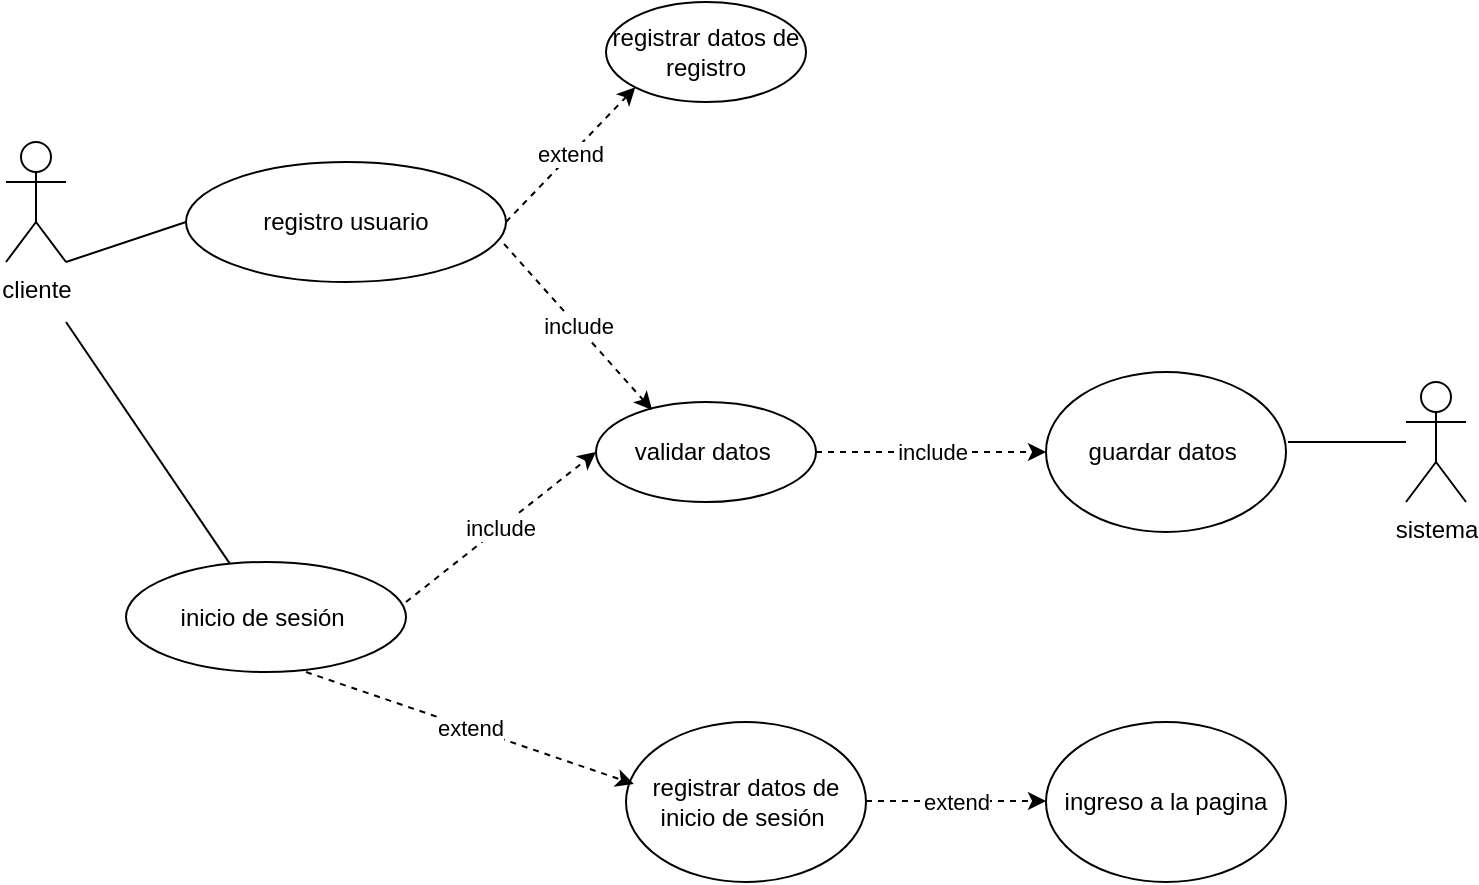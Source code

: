 <mxfile version="24.7.7">
  <diagram name="Página-1" id="u-_F7jwiHvjF2n18kXxj">
    <mxGraphModel dx="794" dy="724" grid="1" gridSize="10" guides="1" tooltips="1" connect="1" arrows="1" fold="1" page="1" pageScale="1" pageWidth="1169" pageHeight="827" math="0" shadow="0">
      <root>
        <mxCell id="0" />
        <mxCell id="1" parent="0" />
        <mxCell id="q9zzETnd1ToCVQPX5f-K-1" value="cliente" style="shape=umlActor;verticalLabelPosition=bottom;verticalAlign=top;html=1;outlineConnect=0;" parent="1" vertex="1">
          <mxGeometry x="50" y="270" width="30" height="60" as="geometry" />
        </mxCell>
        <mxCell id="q9zzETnd1ToCVQPX5f-K-2" value="registro usuario" style="ellipse;whiteSpace=wrap;html=1;" parent="1" vertex="1">
          <mxGeometry x="140" y="280" width="160" height="60" as="geometry" />
        </mxCell>
        <mxCell id="q9zzETnd1ToCVQPX5f-K-3" value="registrar datos de registro" style="ellipse;whiteSpace=wrap;html=1;" parent="1" vertex="1">
          <mxGeometry x="350" y="200" width="100" height="50" as="geometry" />
        </mxCell>
        <mxCell id="q9zzETnd1ToCVQPX5f-K-4" value="validar datos&amp;nbsp;" style="ellipse;whiteSpace=wrap;html=1;" parent="1" vertex="1">
          <mxGeometry x="345" y="400" width="110" height="50" as="geometry" />
        </mxCell>
        <mxCell id="q9zzETnd1ToCVQPX5f-K-20" value="guardar datos&amp;nbsp;" style="ellipse;whiteSpace=wrap;html=1;" parent="1" vertex="1">
          <mxGeometry x="570" y="385" width="120" height="80" as="geometry" />
        </mxCell>
        <mxCell id="q9zzETnd1ToCVQPX5f-K-25" value="" style="endArrow=none;html=1;rounded=0;entryX=0;entryY=0.5;entryDx=0;entryDy=0;" parent="1" target="q9zzETnd1ToCVQPX5f-K-2" edge="1">
          <mxGeometry width="50" height="50" relative="1" as="geometry">
            <mxPoint x="80" y="330" as="sourcePoint" />
            <mxPoint x="130" y="280" as="targetPoint" />
          </mxGeometry>
        </mxCell>
        <mxCell id="q9zzETnd1ToCVQPX5f-K-26" value="" style="endArrow=none;html=1;rounded=0;" parent="1" edge="1">
          <mxGeometry width="50" height="50" relative="1" as="geometry">
            <mxPoint x="691" y="420" as="sourcePoint" />
            <mxPoint x="750" y="420" as="targetPoint" />
            <Array as="points">
              <mxPoint x="720" y="420" />
            </Array>
          </mxGeometry>
        </mxCell>
        <mxCell id="q9zzETnd1ToCVQPX5f-K-27" value="" style="endArrow=none;html=1;rounded=0;" parent="1" target="q9zzETnd1ToCVQPX5f-K-28" edge="1">
          <mxGeometry width="50" height="50" relative="1" as="geometry">
            <mxPoint x="80" y="360" as="sourcePoint" />
            <mxPoint x="120" y="400" as="targetPoint" />
          </mxGeometry>
        </mxCell>
        <mxCell id="q9zzETnd1ToCVQPX5f-K-28" value="inicio de sesión&amp;nbsp;" style="ellipse;whiteSpace=wrap;html=1;" parent="1" vertex="1">
          <mxGeometry x="110" y="480" width="140" height="55" as="geometry" />
        </mxCell>
        <mxCell id="q9zzETnd1ToCVQPX5f-K-32" value="registrar datos de inicio de sesión&amp;nbsp;" style="ellipse;whiteSpace=wrap;html=1;" parent="1" vertex="1">
          <mxGeometry x="360" y="560" width="120" height="80" as="geometry" />
        </mxCell>
        <mxCell id="q9zzETnd1ToCVQPX5f-K-35" value="sistema" style="shape=umlActor;verticalLabelPosition=bottom;verticalAlign=top;html=1;outlineConnect=0;" parent="1" vertex="1">
          <mxGeometry x="750" y="390" width="30" height="60" as="geometry" />
        </mxCell>
        <mxCell id="q9zzETnd1ToCVQPX5f-K-36" value="ingreso a la pagina" style="ellipse;whiteSpace=wrap;html=1;" parent="1" vertex="1">
          <mxGeometry x="570" y="560" width="120" height="80" as="geometry" />
        </mxCell>
        <mxCell id="hEbnJiwseJN8VynylOqh-1" value="include" style="endArrow=classic;html=1;rounded=0;dashed=1;strokeColor=default;align=center;verticalAlign=middle;fontFamily=Helvetica;fontSize=11;fontColor=default;labelBackgroundColor=default;exitX=1;exitY=0.364;exitDx=0;exitDy=0;exitPerimeter=0;entryX=0;entryY=0.5;entryDx=0;entryDy=0;" edge="1" parent="1" source="q9zzETnd1ToCVQPX5f-K-28" target="q9zzETnd1ToCVQPX5f-K-4">
          <mxGeometry width="50" height="50" relative="1" as="geometry">
            <mxPoint x="470" y="330" as="sourcePoint" />
            <mxPoint x="520" y="280" as="targetPoint" />
          </mxGeometry>
        </mxCell>
        <mxCell id="hEbnJiwseJN8VynylOqh-2" value="include" style="endArrow=classic;html=1;rounded=0;dashed=1;strokeColor=default;align=center;verticalAlign=middle;fontFamily=Helvetica;fontSize=11;fontColor=default;labelBackgroundColor=default;exitX=1;exitY=0.5;exitDx=0;exitDy=0;entryX=0;entryY=0.5;entryDx=0;entryDy=0;" edge="1" parent="1" source="q9zzETnd1ToCVQPX5f-K-4" target="q9zzETnd1ToCVQPX5f-K-20">
          <mxGeometry width="50" height="50" relative="1" as="geometry">
            <mxPoint x="480" y="340" as="sourcePoint" />
            <mxPoint x="530" y="290" as="targetPoint" />
          </mxGeometry>
        </mxCell>
        <mxCell id="hEbnJiwseJN8VynylOqh-3" value="include" style="endArrow=classic;html=1;rounded=0;dashed=1;strokeColor=default;align=center;verticalAlign=middle;fontFamily=Helvetica;fontSize=11;fontColor=default;labelBackgroundColor=default;exitX=0.994;exitY=0.683;exitDx=0;exitDy=0;exitPerimeter=0;entryX=0.255;entryY=0.08;entryDx=0;entryDy=0;entryPerimeter=0;" edge="1" parent="1" source="q9zzETnd1ToCVQPX5f-K-2" target="q9zzETnd1ToCVQPX5f-K-4">
          <mxGeometry width="50" height="50" relative="1" as="geometry">
            <mxPoint x="490" y="350" as="sourcePoint" />
            <mxPoint x="540" y="300" as="targetPoint" />
          </mxGeometry>
        </mxCell>
        <mxCell id="hEbnJiwseJN8VynylOqh-6" value="extend" style="endArrow=classic;html=1;rounded=0;dashed=1;strokeColor=default;align=center;verticalAlign=middle;fontFamily=Helvetica;fontSize=11;fontColor=default;labelBackgroundColor=default;exitX=1;exitY=0.5;exitDx=0;exitDy=0;entryX=0;entryY=1;entryDx=0;entryDy=0;" edge="1" parent="1" source="q9zzETnd1ToCVQPX5f-K-2" target="q9zzETnd1ToCVQPX5f-K-3">
          <mxGeometry width="50" height="50" relative="1" as="geometry">
            <mxPoint x="430" y="414" as="sourcePoint" />
            <mxPoint x="520" y="414" as="targetPoint" />
          </mxGeometry>
        </mxCell>
        <mxCell id="hEbnJiwseJN8VynylOqh-8" value="extend" style="endArrow=classic;html=1;rounded=0;dashed=1;strokeColor=default;align=center;verticalAlign=middle;fontFamily=Helvetica;fontSize=11;fontColor=default;labelBackgroundColor=default;exitX=1;exitY=0.5;exitDx=0;exitDy=0;entryX=0.033;entryY=0.388;entryDx=0;entryDy=0;entryPerimeter=0;" edge="1" parent="1" target="q9zzETnd1ToCVQPX5f-K-32">
          <mxGeometry width="50" height="50" relative="1" as="geometry">
            <mxPoint x="200" y="535" as="sourcePoint" />
            <mxPoint x="350" y="590" as="targetPoint" />
          </mxGeometry>
        </mxCell>
        <mxCell id="hEbnJiwseJN8VynylOqh-9" value="extend" style="endArrow=classic;html=1;rounded=0;dashed=1;strokeColor=default;align=center;verticalAlign=middle;fontFamily=Helvetica;fontSize=11;fontColor=default;labelBackgroundColor=default;exitX=1;exitY=0.5;exitDx=0;exitDy=0;entryX=0;entryY=0.5;entryDx=0;entryDy=0;" edge="1" parent="1">
          <mxGeometry width="50" height="50" relative="1" as="geometry">
            <mxPoint x="480" y="599.5" as="sourcePoint" />
            <mxPoint x="570" y="599.5" as="targetPoint" />
          </mxGeometry>
        </mxCell>
      </root>
    </mxGraphModel>
  </diagram>
</mxfile>
